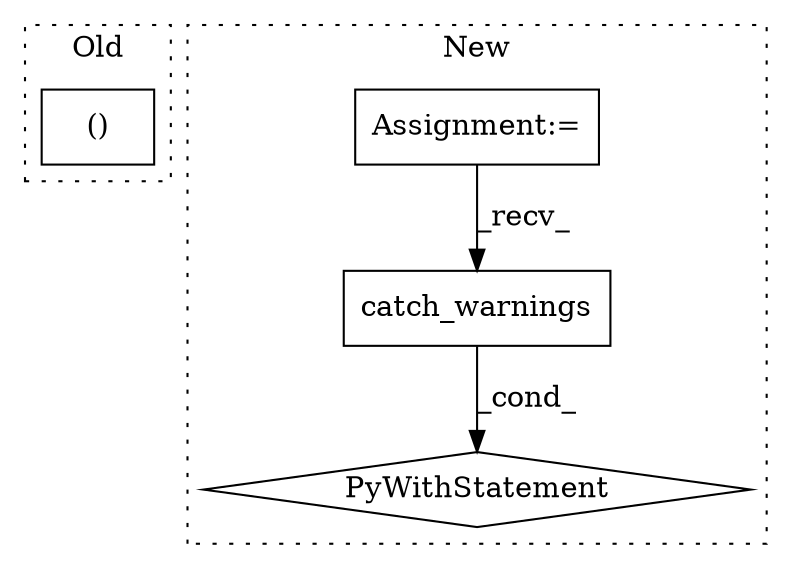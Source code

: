digraph G {
subgraph cluster0 {
1 [label="()" a="106" s="1960" l="41" shape="box"];
label = "Old";
style="dotted";
}
subgraph cluster1 {
2 [label="catch_warnings" a="32" s="2068" l="16" shape="box"];
3 [label="PyWithStatement" a="104" s="2049,2084" l="10,2" shape="diamond"];
4 [label="Assignment:=" a="7" s="1893" l="8" shape="box"];
label = "New";
style="dotted";
}
2 -> 3 [label="_cond_"];
4 -> 2 [label="_recv_"];
}